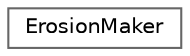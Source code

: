 digraph "Graphical Class Hierarchy"
{
 // LATEX_PDF_SIZE
  bgcolor="transparent";
  edge [fontname=Helvetica,fontsize=10,labelfontname=Helvetica,labelfontsize=10];
  node [fontname=Helvetica,fontsize=10,shape=box,height=0.2,width=0.4];
  rankdir="LR";
  Node0 [id="Node000000",label="ErosionMaker",height=0.2,width=0.4,color="grey40", fillcolor="white", style="filled",URL="$class_erosion_maker.html",tooltip=" "];
}
